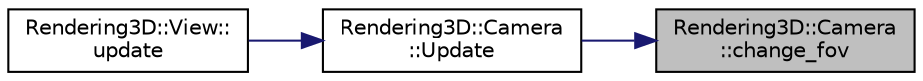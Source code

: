 digraph "Rendering3D::Camera::change_fov"
{
 // LATEX_PDF_SIZE
  edge [fontname="Helvetica",fontsize="10",labelfontname="Helvetica",labelfontsize="10"];
  node [fontname="Helvetica",fontsize="10",shape=record];
  rankdir="RL";
  Node1 [label="Rendering3D::Camera\l::change_fov",height=0.2,width=0.4,color="black", fillcolor="grey75", style="filled", fontcolor="black",tooltip="Change the field of view."];
  Node1 -> Node2 [dir="back",color="midnightblue",fontsize="10",style="solid",fontname="Helvetica"];
  Node2 [label="Rendering3D::Camera\l::Update",height=0.2,width=0.4,color="black", fillcolor="white", style="filled",URL="$class_rendering3_d_1_1_camera.html#a33a5ffe9285ec32c968f2f670388bb2f",tooltip="Update the camera."];
  Node2 -> Node3 [dir="back",color="midnightblue",fontsize="10",style="solid",fontname="Helvetica"];
  Node3 [label="Rendering3D::View::\lupdate",height=0.2,width=0.4,color="black", fillcolor="white", style="filled",URL="$class_rendering3_d_1_1_view.html#a0e14024402c6ed804b4f385e39c0ffcb",tooltip="Updates the view."];
}

